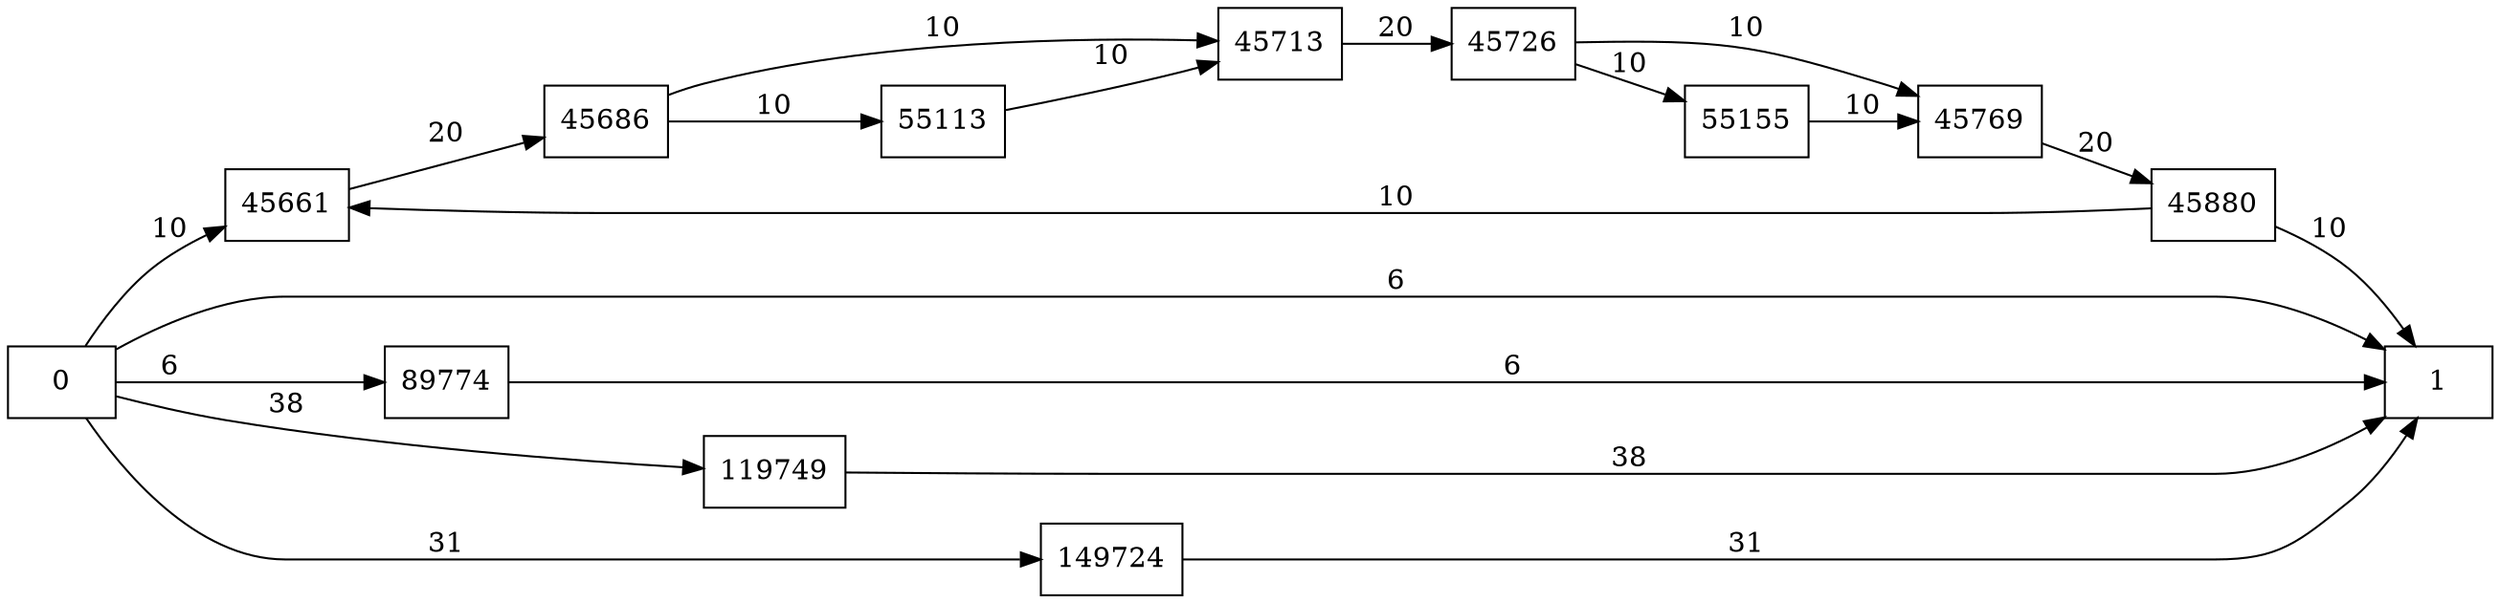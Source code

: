 digraph {
	graph [rankdir=LR]
	node [shape=rectangle]
	45661 -> 45686 [label=20]
	45686 -> 45713 [label=10]
	45686 -> 55113 [label=10]
	45713 -> 45726 [label=20]
	45726 -> 45769 [label=10]
	45726 -> 55155 [label=10]
	45769 -> 45880 [label=20]
	45880 -> 45661 [label=10]
	45880 -> 1 [label=10]
	55113 -> 45713 [label=10]
	55155 -> 45769 [label=10]
	89774 -> 1 [label=6]
	119749 -> 1 [label=38]
	149724 -> 1 [label=31]
	0 -> 1 [label=6]
	0 -> 45661 [label=10]
	0 -> 89774 [label=6]
	0 -> 119749 [label=38]
	0 -> 149724 [label=31]
}
